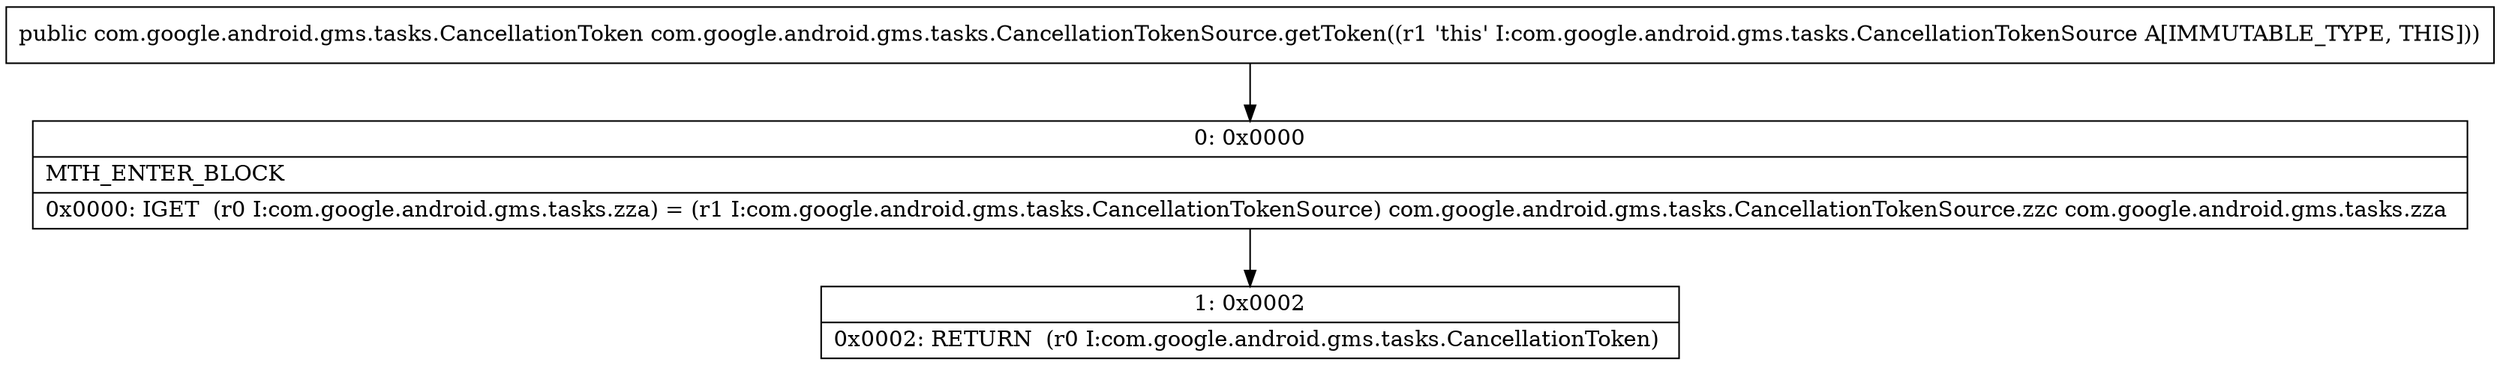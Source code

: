 digraph "CFG forcom.google.android.gms.tasks.CancellationTokenSource.getToken()Lcom\/google\/android\/gms\/tasks\/CancellationToken;" {
Node_0 [shape=record,label="{0\:\ 0x0000|MTH_ENTER_BLOCK\l|0x0000: IGET  (r0 I:com.google.android.gms.tasks.zza) = (r1 I:com.google.android.gms.tasks.CancellationTokenSource) com.google.android.gms.tasks.CancellationTokenSource.zzc com.google.android.gms.tasks.zza \l}"];
Node_1 [shape=record,label="{1\:\ 0x0002|0x0002: RETURN  (r0 I:com.google.android.gms.tasks.CancellationToken) \l}"];
MethodNode[shape=record,label="{public com.google.android.gms.tasks.CancellationToken com.google.android.gms.tasks.CancellationTokenSource.getToken((r1 'this' I:com.google.android.gms.tasks.CancellationTokenSource A[IMMUTABLE_TYPE, THIS])) }"];
MethodNode -> Node_0;
Node_0 -> Node_1;
}

